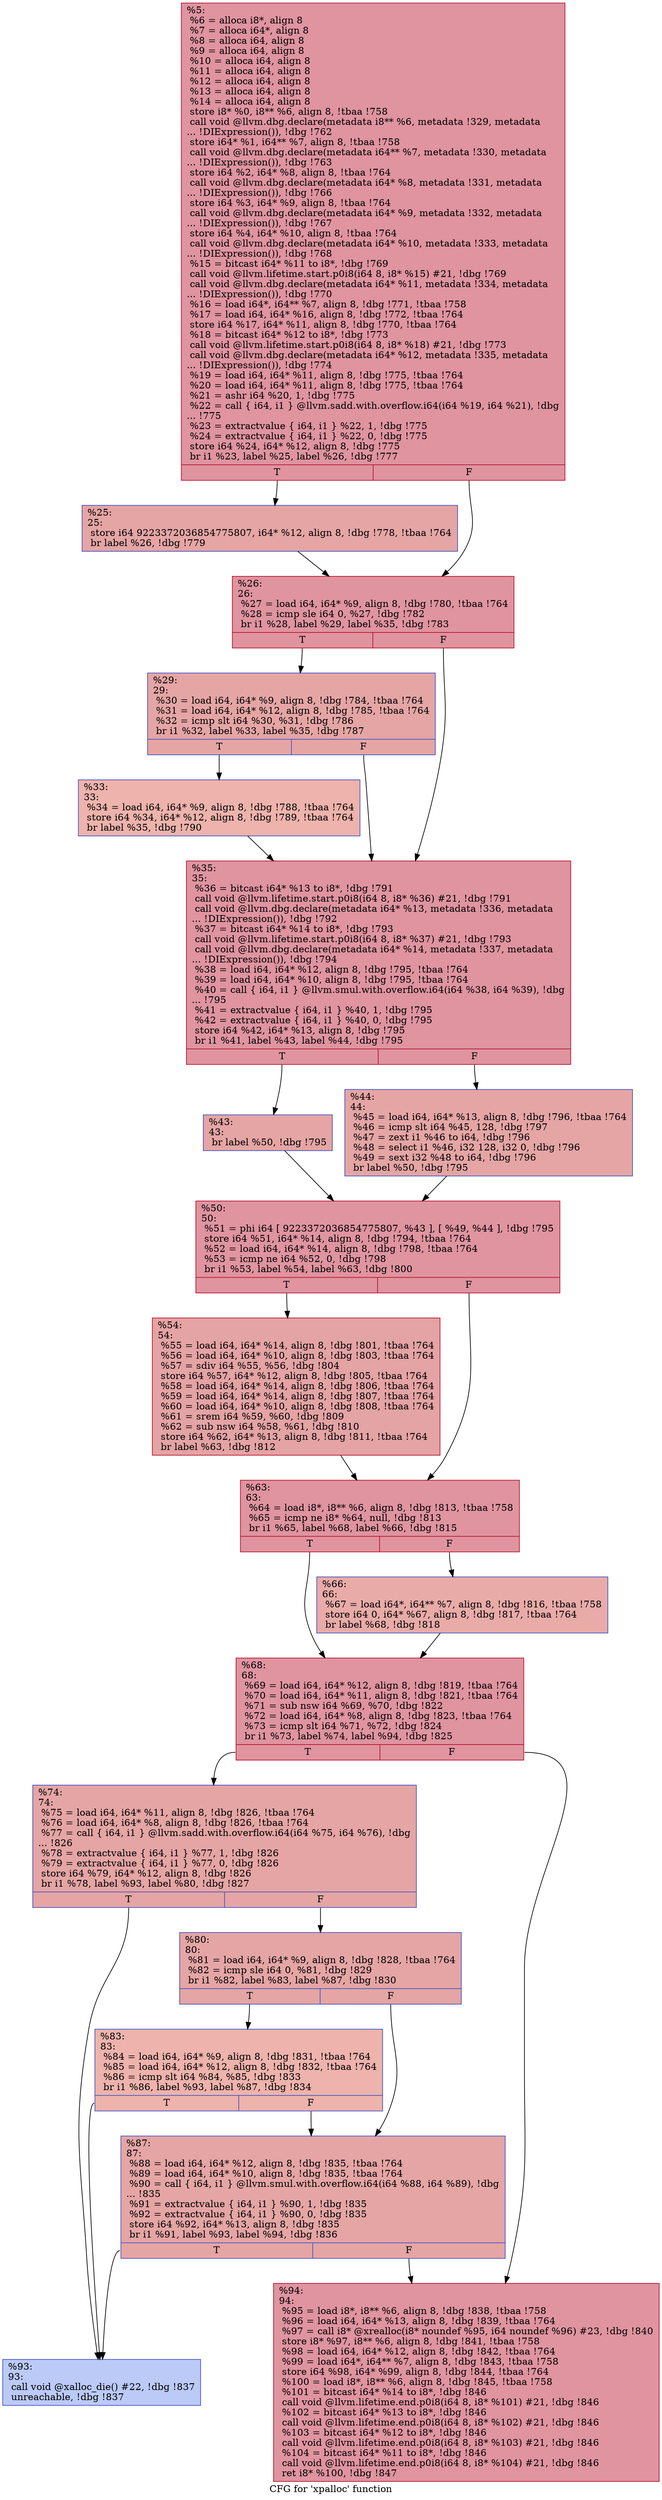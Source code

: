 digraph "CFG for 'xpalloc' function" {
	label="CFG for 'xpalloc' function";

	Node0x125cfa0 [shape=record,color="#b70d28ff", style=filled, fillcolor="#b70d2870",label="{%5:\l  %6 = alloca i8*, align 8\l  %7 = alloca i64*, align 8\l  %8 = alloca i64, align 8\l  %9 = alloca i64, align 8\l  %10 = alloca i64, align 8\l  %11 = alloca i64, align 8\l  %12 = alloca i64, align 8\l  %13 = alloca i64, align 8\l  %14 = alloca i64, align 8\l  store i8* %0, i8** %6, align 8, !tbaa !758\l  call void @llvm.dbg.declare(metadata i8** %6, metadata !329, metadata\l... !DIExpression()), !dbg !762\l  store i64* %1, i64** %7, align 8, !tbaa !758\l  call void @llvm.dbg.declare(metadata i64** %7, metadata !330, metadata\l... !DIExpression()), !dbg !763\l  store i64 %2, i64* %8, align 8, !tbaa !764\l  call void @llvm.dbg.declare(metadata i64* %8, metadata !331, metadata\l... !DIExpression()), !dbg !766\l  store i64 %3, i64* %9, align 8, !tbaa !764\l  call void @llvm.dbg.declare(metadata i64* %9, metadata !332, metadata\l... !DIExpression()), !dbg !767\l  store i64 %4, i64* %10, align 8, !tbaa !764\l  call void @llvm.dbg.declare(metadata i64* %10, metadata !333, metadata\l... !DIExpression()), !dbg !768\l  %15 = bitcast i64* %11 to i8*, !dbg !769\l  call void @llvm.lifetime.start.p0i8(i64 8, i8* %15) #21, !dbg !769\l  call void @llvm.dbg.declare(metadata i64* %11, metadata !334, metadata\l... !DIExpression()), !dbg !770\l  %16 = load i64*, i64** %7, align 8, !dbg !771, !tbaa !758\l  %17 = load i64, i64* %16, align 8, !dbg !772, !tbaa !764\l  store i64 %17, i64* %11, align 8, !dbg !770, !tbaa !764\l  %18 = bitcast i64* %12 to i8*, !dbg !773\l  call void @llvm.lifetime.start.p0i8(i64 8, i8* %18) #21, !dbg !773\l  call void @llvm.dbg.declare(metadata i64* %12, metadata !335, metadata\l... !DIExpression()), !dbg !774\l  %19 = load i64, i64* %11, align 8, !dbg !775, !tbaa !764\l  %20 = load i64, i64* %11, align 8, !dbg !775, !tbaa !764\l  %21 = ashr i64 %20, 1, !dbg !775\l  %22 = call \{ i64, i1 \} @llvm.sadd.with.overflow.i64(i64 %19, i64 %21), !dbg\l... !775\l  %23 = extractvalue \{ i64, i1 \} %22, 1, !dbg !775\l  %24 = extractvalue \{ i64, i1 \} %22, 0, !dbg !775\l  store i64 %24, i64* %12, align 8, !dbg !775\l  br i1 %23, label %25, label %26, !dbg !777\l|{<s0>T|<s1>F}}"];
	Node0x125cfa0:s0 -> Node0x12608e0;
	Node0x125cfa0:s1 -> Node0x12609d0;
	Node0x12608e0 [shape=record,color="#3d50c3ff", style=filled, fillcolor="#c5333470",label="{%25:\l25:                                               \l  store i64 9223372036854775807, i64* %12, align 8, !dbg !778, !tbaa !764\l  br label %26, !dbg !779\l}"];
	Node0x12608e0 -> Node0x12609d0;
	Node0x12609d0 [shape=record,color="#b70d28ff", style=filled, fillcolor="#b70d2870",label="{%26:\l26:                                               \l  %27 = load i64, i64* %9, align 8, !dbg !780, !tbaa !764\l  %28 = icmp sle i64 0, %27, !dbg !782\l  br i1 %28, label %29, label %35, !dbg !783\l|{<s0>T|<s1>F}}"];
	Node0x12609d0:s0 -> Node0x1260a20;
	Node0x12609d0:s1 -> Node0x1260ac0;
	Node0x1260a20 [shape=record,color="#3d50c3ff", style=filled, fillcolor="#c5333470",label="{%29:\l29:                                               \l  %30 = load i64, i64* %9, align 8, !dbg !784, !tbaa !764\l  %31 = load i64, i64* %12, align 8, !dbg !785, !tbaa !764\l  %32 = icmp slt i64 %30, %31, !dbg !786\l  br i1 %32, label %33, label %35, !dbg !787\l|{<s0>T|<s1>F}}"];
	Node0x1260a20:s0 -> Node0x1260a70;
	Node0x1260a20:s1 -> Node0x1260ac0;
	Node0x1260a70 [shape=record,color="#3d50c3ff", style=filled, fillcolor="#d6524470",label="{%33:\l33:                                               \l  %34 = load i64, i64* %9, align 8, !dbg !788, !tbaa !764\l  store i64 %34, i64* %12, align 8, !dbg !789, !tbaa !764\l  br label %35, !dbg !790\l}"];
	Node0x1260a70 -> Node0x1260ac0;
	Node0x1260ac0 [shape=record,color="#b70d28ff", style=filled, fillcolor="#b70d2870",label="{%35:\l35:                                               \l  %36 = bitcast i64* %13 to i8*, !dbg !791\l  call void @llvm.lifetime.start.p0i8(i64 8, i8* %36) #21, !dbg !791\l  call void @llvm.dbg.declare(metadata i64* %13, metadata !336, metadata\l... !DIExpression()), !dbg !792\l  %37 = bitcast i64* %14 to i8*, !dbg !793\l  call void @llvm.lifetime.start.p0i8(i64 8, i8* %37) #21, !dbg !793\l  call void @llvm.dbg.declare(metadata i64* %14, metadata !337, metadata\l... !DIExpression()), !dbg !794\l  %38 = load i64, i64* %12, align 8, !dbg !795, !tbaa !764\l  %39 = load i64, i64* %10, align 8, !dbg !795, !tbaa !764\l  %40 = call \{ i64, i1 \} @llvm.smul.with.overflow.i64(i64 %38, i64 %39), !dbg\l... !795\l  %41 = extractvalue \{ i64, i1 \} %40, 1, !dbg !795\l  %42 = extractvalue \{ i64, i1 \} %40, 0, !dbg !795\l  store i64 %42, i64* %13, align 8, !dbg !795\l  br i1 %41, label %43, label %44, !dbg !795\l|{<s0>T|<s1>F}}"];
	Node0x1260ac0:s0 -> Node0x1260b10;
	Node0x1260ac0:s1 -> Node0x1260b60;
	Node0x1260b10 [shape=record,color="#3d50c3ff", style=filled, fillcolor="#c5333470",label="{%43:\l43:                                               \l  br label %50, !dbg !795\l}"];
	Node0x1260b10 -> Node0x1260bb0;
	Node0x1260b60 [shape=record,color="#3d50c3ff", style=filled, fillcolor="#c5333470",label="{%44:\l44:                                               \l  %45 = load i64, i64* %13, align 8, !dbg !796, !tbaa !764\l  %46 = icmp slt i64 %45, 128, !dbg !797\l  %47 = zext i1 %46 to i64, !dbg !796\l  %48 = select i1 %46, i32 128, i32 0, !dbg !796\l  %49 = sext i32 %48 to i64, !dbg !796\l  br label %50, !dbg !795\l}"];
	Node0x1260b60 -> Node0x1260bb0;
	Node0x1260bb0 [shape=record,color="#b70d28ff", style=filled, fillcolor="#b70d2870",label="{%50:\l50:                                               \l  %51 = phi i64 [ 9223372036854775807, %43 ], [ %49, %44 ], !dbg !795\l  store i64 %51, i64* %14, align 8, !dbg !794, !tbaa !764\l  %52 = load i64, i64* %14, align 8, !dbg !798, !tbaa !764\l  %53 = icmp ne i64 %52, 0, !dbg !798\l  br i1 %53, label %54, label %63, !dbg !800\l|{<s0>T|<s1>F}}"];
	Node0x1260bb0:s0 -> Node0x1260c00;
	Node0x1260bb0:s1 -> Node0x1260c50;
	Node0x1260c00 [shape=record,color="#b70d28ff", style=filled, fillcolor="#c32e3170",label="{%54:\l54:                                               \l  %55 = load i64, i64* %14, align 8, !dbg !801, !tbaa !764\l  %56 = load i64, i64* %10, align 8, !dbg !803, !tbaa !764\l  %57 = sdiv i64 %55, %56, !dbg !804\l  store i64 %57, i64* %12, align 8, !dbg !805, !tbaa !764\l  %58 = load i64, i64* %14, align 8, !dbg !806, !tbaa !764\l  %59 = load i64, i64* %14, align 8, !dbg !807, !tbaa !764\l  %60 = load i64, i64* %10, align 8, !dbg !808, !tbaa !764\l  %61 = srem i64 %59, %60, !dbg !809\l  %62 = sub nsw i64 %58, %61, !dbg !810\l  store i64 %62, i64* %13, align 8, !dbg !811, !tbaa !764\l  br label %63, !dbg !812\l}"];
	Node0x1260c00 -> Node0x1260c50;
	Node0x1260c50 [shape=record,color="#b70d28ff", style=filled, fillcolor="#b70d2870",label="{%63:\l63:                                               \l  %64 = load i8*, i8** %6, align 8, !dbg !813, !tbaa !758\l  %65 = icmp ne i8* %64, null, !dbg !813\l  br i1 %65, label %68, label %66, !dbg !815\l|{<s0>T|<s1>F}}"];
	Node0x1260c50:s0 -> Node0x1260cf0;
	Node0x1260c50:s1 -> Node0x1260ca0;
	Node0x1260ca0 [shape=record,color="#3d50c3ff", style=filled, fillcolor="#cc403a70",label="{%66:\l66:                                               \l  %67 = load i64*, i64** %7, align 8, !dbg !816, !tbaa !758\l  store i64 0, i64* %67, align 8, !dbg !817, !tbaa !764\l  br label %68, !dbg !818\l}"];
	Node0x1260ca0 -> Node0x1260cf0;
	Node0x1260cf0 [shape=record,color="#b70d28ff", style=filled, fillcolor="#b70d2870",label="{%68:\l68:                                               \l  %69 = load i64, i64* %12, align 8, !dbg !819, !tbaa !764\l  %70 = load i64, i64* %11, align 8, !dbg !821, !tbaa !764\l  %71 = sub nsw i64 %69, %70, !dbg !822\l  %72 = load i64, i64* %8, align 8, !dbg !823, !tbaa !764\l  %73 = icmp slt i64 %71, %72, !dbg !824\l  br i1 %73, label %74, label %94, !dbg !825\l|{<s0>T|<s1>F}}"];
	Node0x1260cf0:s0 -> Node0x1260d40;
	Node0x1260cf0:s1 -> Node0x1260ed0;
	Node0x1260d40 [shape=record,color="#3d50c3ff", style=filled, fillcolor="#c5333470",label="{%74:\l74:                                               \l  %75 = load i64, i64* %11, align 8, !dbg !826, !tbaa !764\l  %76 = load i64, i64* %8, align 8, !dbg !826, !tbaa !764\l  %77 = call \{ i64, i1 \} @llvm.sadd.with.overflow.i64(i64 %75, i64 %76), !dbg\l... !826\l  %78 = extractvalue \{ i64, i1 \} %77, 1, !dbg !826\l  %79 = extractvalue \{ i64, i1 \} %77, 0, !dbg !826\l  store i64 %79, i64* %12, align 8, !dbg !826\l  br i1 %78, label %93, label %80, !dbg !827\l|{<s0>T|<s1>F}}"];
	Node0x1260d40:s0 -> Node0x1260e80;
	Node0x1260d40:s1 -> Node0x1260d90;
	Node0x1260d90 [shape=record,color="#3d50c3ff", style=filled, fillcolor="#c5333470",label="{%80:\l80:                                               \l  %81 = load i64, i64* %9, align 8, !dbg !828, !tbaa !764\l  %82 = icmp sle i64 0, %81, !dbg !829\l  br i1 %82, label %83, label %87, !dbg !830\l|{<s0>T|<s1>F}}"];
	Node0x1260d90:s0 -> Node0x1260de0;
	Node0x1260d90:s1 -> Node0x1260e30;
	Node0x1260de0 [shape=record,color="#3d50c3ff", style=filled, fillcolor="#d6524470",label="{%83:\l83:                                               \l  %84 = load i64, i64* %9, align 8, !dbg !831, !tbaa !764\l  %85 = load i64, i64* %12, align 8, !dbg !832, !tbaa !764\l  %86 = icmp slt i64 %84, %85, !dbg !833\l  br i1 %86, label %93, label %87, !dbg !834\l|{<s0>T|<s1>F}}"];
	Node0x1260de0:s0 -> Node0x1260e80;
	Node0x1260de0:s1 -> Node0x1260e30;
	Node0x1260e30 [shape=record,color="#3d50c3ff", style=filled, fillcolor="#c5333470",label="{%87:\l87:                                               \l  %88 = load i64, i64* %12, align 8, !dbg !835, !tbaa !764\l  %89 = load i64, i64* %10, align 8, !dbg !835, !tbaa !764\l  %90 = call \{ i64, i1 \} @llvm.smul.with.overflow.i64(i64 %88, i64 %89), !dbg\l... !835\l  %91 = extractvalue \{ i64, i1 \} %90, 1, !dbg !835\l  %92 = extractvalue \{ i64, i1 \} %90, 0, !dbg !835\l  store i64 %92, i64* %13, align 8, !dbg !835\l  br i1 %91, label %93, label %94, !dbg !836\l|{<s0>T|<s1>F}}"];
	Node0x1260e30:s0 -> Node0x1260e80;
	Node0x1260e30:s1 -> Node0x1260ed0;
	Node0x1260e80 [shape=record,color="#3d50c3ff", style=filled, fillcolor="#6687ed70",label="{%93:\l93:                                               \l  call void @xalloc_die() #22, !dbg !837\l  unreachable, !dbg !837\l}"];
	Node0x1260ed0 [shape=record,color="#b70d28ff", style=filled, fillcolor="#b70d2870",label="{%94:\l94:                                               \l  %95 = load i8*, i8** %6, align 8, !dbg !838, !tbaa !758\l  %96 = load i64, i64* %13, align 8, !dbg !839, !tbaa !764\l  %97 = call i8* @xrealloc(i8* noundef %95, i64 noundef %96) #23, !dbg !840\l  store i8* %97, i8** %6, align 8, !dbg !841, !tbaa !758\l  %98 = load i64, i64* %12, align 8, !dbg !842, !tbaa !764\l  %99 = load i64*, i64** %7, align 8, !dbg !843, !tbaa !758\l  store i64 %98, i64* %99, align 8, !dbg !844, !tbaa !764\l  %100 = load i8*, i8** %6, align 8, !dbg !845, !tbaa !758\l  %101 = bitcast i64* %14 to i8*, !dbg !846\l  call void @llvm.lifetime.end.p0i8(i64 8, i8* %101) #21, !dbg !846\l  %102 = bitcast i64* %13 to i8*, !dbg !846\l  call void @llvm.lifetime.end.p0i8(i64 8, i8* %102) #21, !dbg !846\l  %103 = bitcast i64* %12 to i8*, !dbg !846\l  call void @llvm.lifetime.end.p0i8(i64 8, i8* %103) #21, !dbg !846\l  %104 = bitcast i64* %11 to i8*, !dbg !846\l  call void @llvm.lifetime.end.p0i8(i64 8, i8* %104) #21, !dbg !846\l  ret i8* %100, !dbg !847\l}"];
}
